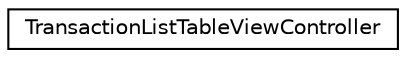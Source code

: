 digraph G
{
  edge [fontname="Helvetica",fontsize="10",labelfontname="Helvetica",labelfontsize="10"];
  node [fontname="Helvetica",fontsize="10",shape=record];
  rankdir=LR;
  Node1 [label="TransactionListTableViewController",height=0.2,width=0.4,color="black", fillcolor="white", style="filled",URL="$interface_transaction_list_table_view_controller.html",tooltip="TransactionListTableViewController class is responsible for displaying all transactions which were ma..."];
}
